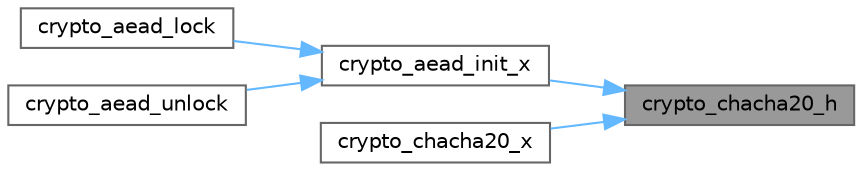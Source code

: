digraph "crypto_chacha20_h"
{
 // LATEX_PDF_SIZE
  bgcolor="transparent";
  edge [fontname=Helvetica,fontsize=10,labelfontname=Helvetica,labelfontsize=10];
  node [fontname=Helvetica,fontsize=10,shape=box,height=0.2,width=0.4];
  rankdir="RL";
  Node1 [id="Node000001",label="crypto_chacha20_h",height=0.2,width=0.4,color="gray40", fillcolor="grey60", style="filled", fontcolor="black",tooltip=" "];
  Node1 -> Node2 [id="edge1_Node000001_Node000002",dir="back",color="steelblue1",style="solid",tooltip=" "];
  Node2 [id="Node000002",label="crypto_aead_init_x",height=0.2,width=0.4,color="grey40", fillcolor="white", style="filled",URL="$monocypher_8c.html#a99bb526e85cb5ac8763b3e14efa041ad",tooltip=" "];
  Node2 -> Node3 [id="edge2_Node000002_Node000003",dir="back",color="steelblue1",style="solid",tooltip=" "];
  Node3 [id="Node000003",label="crypto_aead_lock",height=0.2,width=0.4,color="grey40", fillcolor="white", style="filled",URL="$monocypher_8c.html#a6da8e16e36484aa18602cdb46e031601",tooltip=" "];
  Node2 -> Node4 [id="edge3_Node000002_Node000004",dir="back",color="steelblue1",style="solid",tooltip=" "];
  Node4 [id="Node000004",label="crypto_aead_unlock",height=0.2,width=0.4,color="grey40", fillcolor="white", style="filled",URL="$monocypher_8c.html#a179b8a10b78dde3f92fe5417f537dd3d",tooltip=" "];
  Node1 -> Node5 [id="edge4_Node000001_Node000005",dir="back",color="steelblue1",style="solid",tooltip=" "];
  Node5 [id="Node000005",label="crypto_chacha20_x",height=0.2,width=0.4,color="grey40", fillcolor="white", style="filled",URL="$monocypher_8c.html#ada7ff05322bebf92a12f43450d2d3613",tooltip=" "];
}
